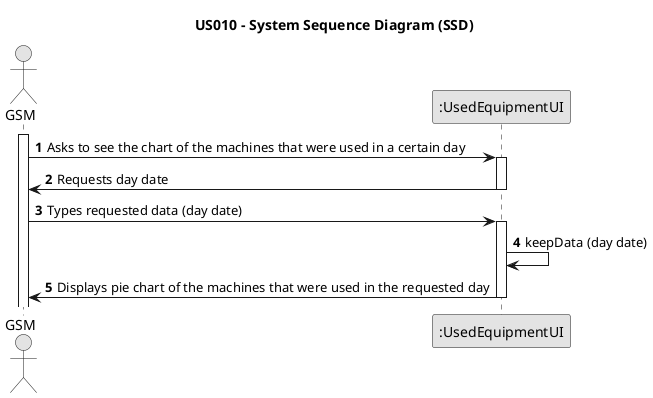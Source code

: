 @startuml
skinparam monochrome true
skinparam packageStyle rectangle
skinparam shadowing false

title US010 - System Sequence Diagram (SSD)

autonumber

actor "GSM" as Employee
participant ":UsedEquipmentUI" as System

activate Employee

    Employee -> System : Asks to see the chart of the machines that were used in a certain day
    activate System

    System -> Employee : Requests day date

    deactivate System



    Employee -> System : Types requested data (day date)

    activate System

    System -> System : keepData (day date)

    System -> Employee : Displays pie chart of the machines that were used in the requested day

    deactivate System

@enduml